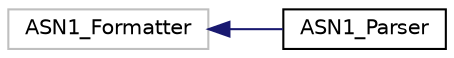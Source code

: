 digraph "Graphical Class Hierarchy"
{
  edge [fontname="Helvetica",fontsize="10",labelfontname="Helvetica",labelfontsize="10"];
  node [fontname="Helvetica",fontsize="10",shape=record];
  rankdir="LR";
  Node746 [label="ASN1_Formatter",height=0.2,width=0.4,color="grey75", fillcolor="white", style="filled"];
  Node746 -> Node0 [dir="back",color="midnightblue",fontsize="10",style="solid",fontname="Helvetica"];
  Node0 [label="ASN1_Parser",height=0.2,width=0.4,color="black", fillcolor="white", style="filled",URL="$class_a_s_n1___parser.html"];
}
